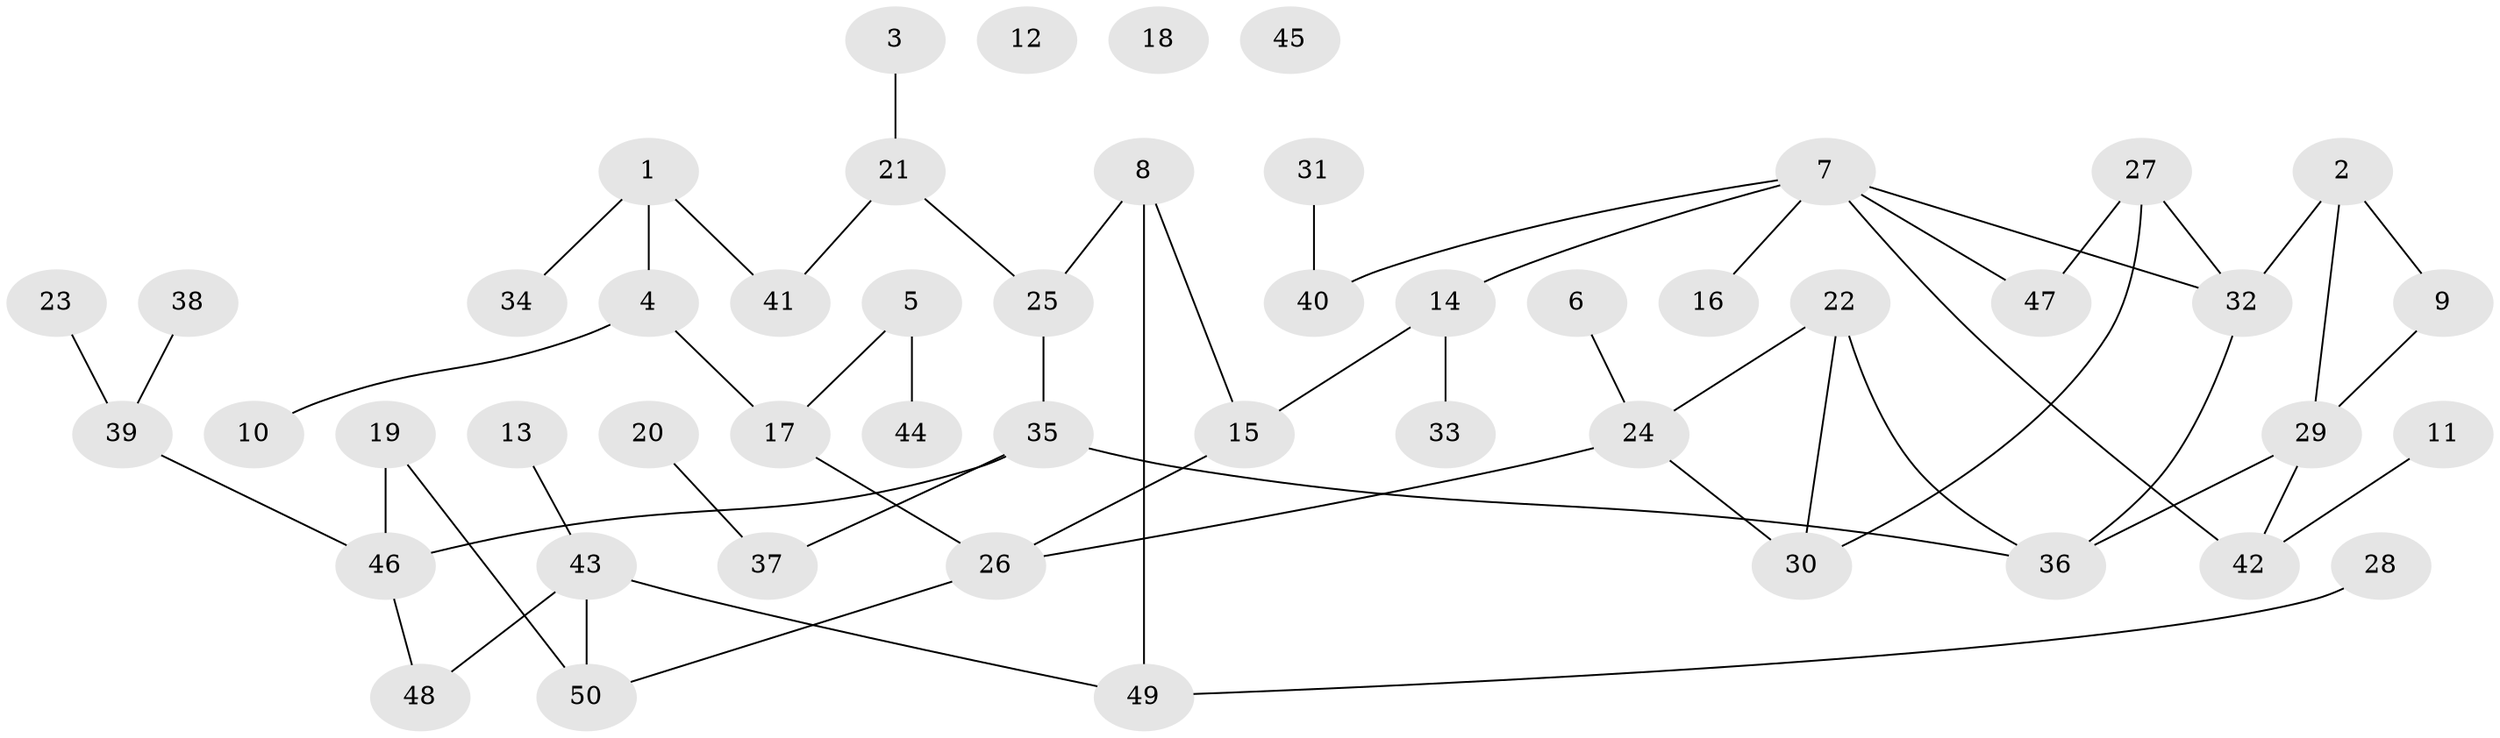 // coarse degree distribution, {1: 0.3, 2: 0.26666666666666666, 0: 0.1, 4: 0.1, 3: 0.13333333333333333, 5: 0.03333333333333333, 7: 0.06666666666666667}
// Generated by graph-tools (version 1.1) at 2025/43/03/04/25 21:43:35]
// undirected, 50 vertices, 58 edges
graph export_dot {
graph [start="1"]
  node [color=gray90,style=filled];
  1;
  2;
  3;
  4;
  5;
  6;
  7;
  8;
  9;
  10;
  11;
  12;
  13;
  14;
  15;
  16;
  17;
  18;
  19;
  20;
  21;
  22;
  23;
  24;
  25;
  26;
  27;
  28;
  29;
  30;
  31;
  32;
  33;
  34;
  35;
  36;
  37;
  38;
  39;
  40;
  41;
  42;
  43;
  44;
  45;
  46;
  47;
  48;
  49;
  50;
  1 -- 4;
  1 -- 34;
  1 -- 41;
  2 -- 9;
  2 -- 29;
  2 -- 32;
  3 -- 21;
  4 -- 10;
  4 -- 17;
  5 -- 17;
  5 -- 44;
  6 -- 24;
  7 -- 14;
  7 -- 16;
  7 -- 32;
  7 -- 40;
  7 -- 42;
  7 -- 47;
  8 -- 15;
  8 -- 25;
  8 -- 49;
  9 -- 29;
  11 -- 42;
  13 -- 43;
  14 -- 15;
  14 -- 33;
  15 -- 26;
  17 -- 26;
  19 -- 46;
  19 -- 50;
  20 -- 37;
  21 -- 25;
  21 -- 41;
  22 -- 24;
  22 -- 30;
  22 -- 36;
  23 -- 39;
  24 -- 26;
  24 -- 30;
  25 -- 35;
  26 -- 50;
  27 -- 30;
  27 -- 32;
  27 -- 47;
  28 -- 49;
  29 -- 36;
  29 -- 42;
  31 -- 40;
  32 -- 36;
  35 -- 36;
  35 -- 37;
  35 -- 46;
  38 -- 39;
  39 -- 46;
  43 -- 48;
  43 -- 49;
  43 -- 50;
  46 -- 48;
}
